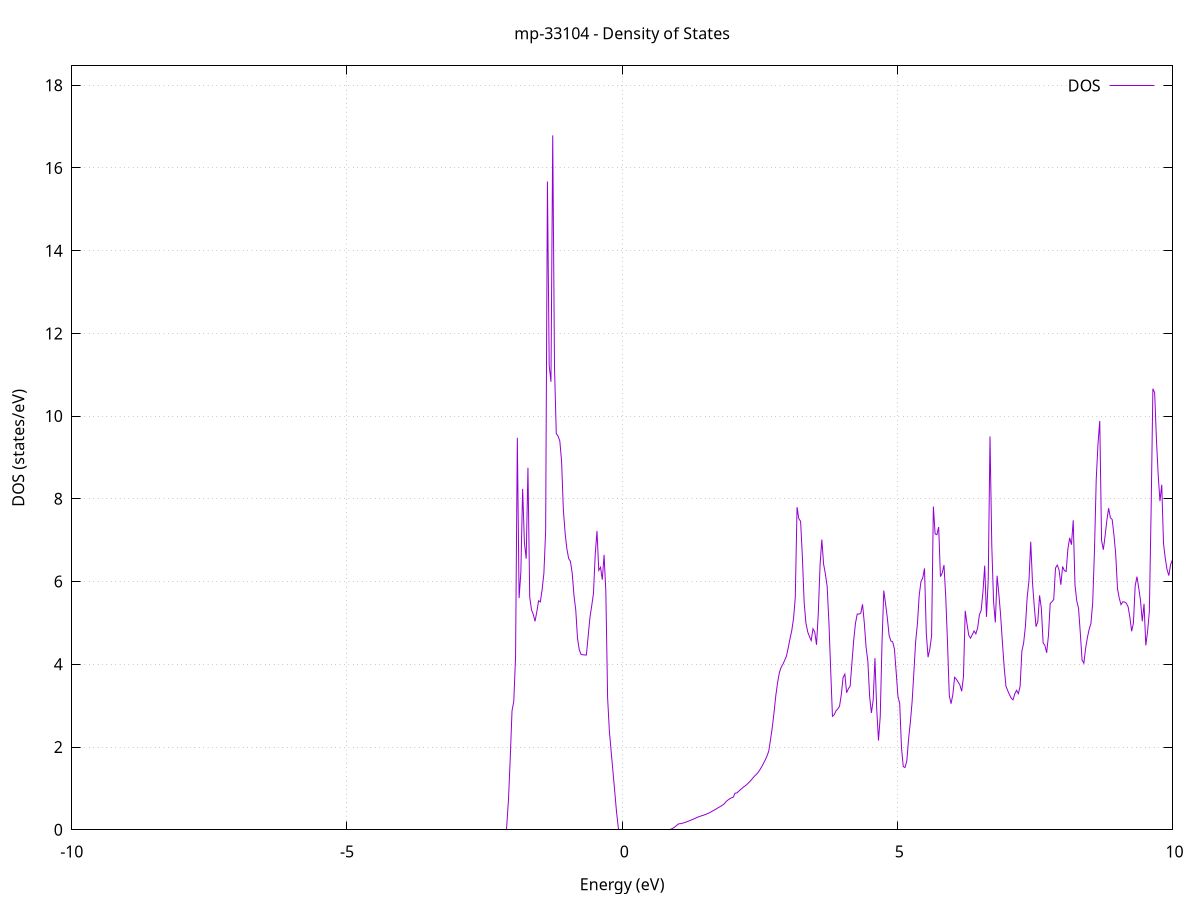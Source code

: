 set title 'mp-33104 - Density of States'
set xlabel 'Energy (eV)'
set ylabel 'DOS (states/eV)'
set grid
set xrange [-10:10]
set yrange [0:18.467]
set xzeroaxis lt -1
set terminal png size 800,600
set output 'mp-33104_dos_gnuplot.png'
plot '-' using 1:2 with lines title 'DOS'
-39.572900 0.000000
-39.540800 0.000000
-39.508600 0.000000
-39.476400 0.000000
-39.444300 0.000000
-39.412100 0.000000
-39.379900 0.000000
-39.347800 0.000000
-39.315600 0.000000
-39.283400 0.000000
-39.251300 0.000000
-39.219100 0.000000
-39.186900 0.000000
-39.154700 0.000000
-39.122600 0.000000
-39.090400 0.000000
-39.058200 0.000000
-39.026100 0.000000
-38.993900 0.000000
-38.961700 0.000000
-38.929600 0.000000
-38.897400 0.000000
-38.865200 0.000000
-38.833100 0.000000
-38.800900 0.000000
-38.768700 0.000000
-38.736600 0.000000
-38.704400 0.000000
-38.672200 0.000000
-38.640100 0.000000
-38.607900 0.000000
-38.575700 0.000000
-38.543600 0.000000
-38.511400 0.000000
-38.479200 0.000000
-38.447100 0.000000
-38.414900 0.000000
-38.382700 0.000000
-38.350600 0.000000
-38.318400 0.000000
-38.286200 0.000000
-38.254100 0.000000
-38.221900 0.000000
-38.189700 0.000000
-38.157500 0.000000
-38.125400 0.000000
-38.093200 0.000000
-38.061000 0.000000
-38.028900 0.000000
-37.996700 0.000000
-37.964500 0.000000
-37.932400 0.000000
-37.900200 0.000000
-37.868000 0.000000
-37.835900 0.000000
-37.803700 0.000000
-37.771500 0.000000
-37.739400 0.000000
-37.707200 0.000000
-37.675000 0.000000
-37.642900 0.000000
-37.610700 0.000000
-37.578500 0.000000
-37.546400 0.000000
-37.514200 0.000000
-37.482000 0.000000
-37.449900 0.000000
-37.417700 0.000000
-37.385500 0.000000
-37.353400 0.000000
-37.321200 0.000000
-37.289000 0.000000
-37.256900 0.000000
-37.224700 0.000000
-37.192500 0.000000
-37.160400 0.000000
-37.128200 0.000000
-37.096000 0.000000
-37.063800 0.000000
-37.031700 0.000000
-36.999500 0.000000
-36.967300 0.000000
-36.935200 0.000000
-36.903000 0.000000
-36.870800 0.000000
-36.838700 0.000000
-36.806500 0.000000
-36.774300 0.000000
-36.742200 0.000000
-36.710000 0.000000
-36.677800 0.000000
-36.645700 0.942800
-36.613500 11.666300
-36.581300 22.595800
-36.549200 31.670600
-36.517000 61.151100
-36.484800 78.602700
-36.452700 0.000000
-36.420500 0.000000
-36.388300 0.000000
-36.356200 0.000000
-36.324000 0.000000
-36.291800 0.000000
-36.259700 0.000000
-36.227500 0.000000
-36.195300 0.000000
-36.163200 0.000000
-36.131000 0.000000
-36.098800 0.000000
-36.066600 0.000000
-36.034500 0.000000
-36.002300 0.000000
-35.970100 0.000000
-35.938000 0.000000
-35.905800 0.000000
-35.873600 0.000000
-35.841500 0.000000
-35.809300 0.000000
-35.777100 0.000000
-35.745000 0.000000
-35.712800 0.000000
-35.680600 0.000000
-35.648500 0.000000
-35.616300 0.000000
-35.584100 0.000000
-35.552000 0.000000
-35.519800 0.000000
-35.487600 0.000000
-35.455500 0.000000
-35.423300 0.000000
-35.391100 0.000000
-35.359000 0.000000
-35.326800 0.000000
-35.294600 0.000000
-35.262500 0.000000
-35.230300 0.000000
-35.198100 0.000000
-35.166000 0.000000
-35.133800 0.000000
-35.101600 0.000000
-35.069400 0.000000
-35.037300 0.000000
-35.005100 0.000000
-34.972900 0.000000
-34.940800 0.000000
-34.908600 0.000000
-34.876400 0.000000
-34.844300 0.000000
-34.812100 0.000000
-34.779900 0.000000
-34.747800 0.000000
-34.715600 0.000000
-34.683400 0.000000
-34.651300 0.000000
-34.619100 0.000000
-34.586900 0.000000
-34.554800 0.000000
-34.522600 0.000000
-34.490400 0.000000
-34.458300 0.000000
-34.426100 0.000000
-34.393900 0.000000
-34.361800 0.000000
-34.329600 0.000000
-34.297400 0.000000
-34.265300 0.000000
-34.233100 0.000000
-34.200900 0.000000
-34.168800 0.000000
-34.136600 0.000000
-34.104400 0.000000
-34.072300 0.000000
-34.040100 0.000000
-34.007900 0.000000
-33.975700 0.000000
-33.943600 0.000000
-33.911400 0.000000
-33.879200 0.000000
-33.847100 0.000000
-33.814900 0.000000
-33.782700 0.000000
-33.750600 0.000000
-33.718400 0.000000
-33.686200 0.000000
-33.654100 0.000000
-33.621900 0.000000
-33.589700 0.000000
-33.557600 0.000000
-33.525400 0.000000
-33.493200 0.000000
-33.461100 0.000000
-33.428900 0.000000
-33.396700 0.000000
-33.364600 0.000000
-33.332400 0.000000
-33.300200 0.000000
-33.268100 0.000000
-33.235900 0.000000
-33.203700 0.000000
-33.171600 0.000000
-33.139400 0.000000
-33.107200 0.000000
-33.075100 0.000000
-33.042900 0.000000
-33.010700 0.000000
-32.978500 0.000000
-32.946400 0.000000
-32.914200 0.000000
-32.882000 0.000000
-32.849900 0.000000
-32.817700 0.000000
-32.785500 0.000000
-32.753400 0.000000
-32.721200 0.000000
-32.689000 0.000000
-32.656900 0.000000
-32.624700 0.000000
-32.592500 0.000000
-32.560400 0.000000
-32.528200 0.000000
-32.496000 0.000000
-32.463900 0.000000
-32.431700 0.000000
-32.399500 0.000000
-32.367400 0.000000
-32.335200 0.000000
-32.303000 0.000000
-32.270900 0.000000
-32.238700 0.000000
-32.206500 0.000000
-32.174400 0.000000
-32.142200 0.000000
-32.110000 0.000000
-32.077900 0.000000
-32.045700 0.000000
-32.013500 0.000000
-31.981300 0.000000
-31.949200 0.000000
-31.917000 0.000000
-31.884800 0.000000
-31.852700 0.000000
-31.820500 0.000000
-31.788300 0.000000
-31.756200 0.000000
-31.724000 0.000000
-31.691800 0.000000
-31.659700 0.000000
-31.627500 0.000000
-31.595300 0.000000
-31.563200 0.000000
-31.531000 0.000000
-31.498800 0.000000
-31.466700 0.000000
-31.434500 0.000000
-31.402300 0.000000
-31.370200 0.000000
-31.338000 0.000000
-31.305800 0.000000
-31.273700 0.000000
-31.241500 0.000000
-31.209300 0.000000
-31.177200 0.000000
-31.145000 0.000000
-31.112800 0.000000
-31.080700 0.000000
-31.048500 0.000000
-31.016300 0.000000
-30.984100 0.000000
-30.952000 0.000000
-30.919800 0.000000
-30.887600 0.000000
-30.855500 0.000000
-30.823300 0.000000
-30.791100 0.000000
-30.759000 0.000000
-30.726800 0.000000
-30.694600 0.000000
-30.662500 0.000000
-30.630300 0.000000
-30.598100 0.000000
-30.566000 0.000000
-30.533800 0.000000
-30.501600 0.000000
-30.469500 0.000000
-30.437300 0.000000
-30.405100 0.000000
-30.373000 0.000000
-30.340800 0.000000
-30.308600 0.000000
-30.276500 0.000000
-30.244300 0.000000
-30.212100 0.000000
-30.180000 0.000000
-30.147800 0.000000
-30.115600 0.000000
-30.083500 0.000000
-30.051300 0.000000
-30.019100 0.000000
-29.987000 0.000000
-29.954800 0.000000
-29.922600 0.000000
-29.890400 0.000000
-29.858300 0.000000
-29.826100 0.000000
-29.793900 0.000000
-29.761800 0.000000
-29.729600 0.000000
-29.697400 0.000000
-29.665300 0.000000
-29.633100 0.000000
-29.600900 0.000000
-29.568800 0.000000
-29.536600 0.000000
-29.504400 0.000000
-29.472300 0.000000
-29.440100 0.000000
-29.407900 0.000000
-29.375800 0.000000
-29.343600 0.000000
-29.311400 0.000000
-29.279300 0.000000
-29.247100 0.000000
-29.214900 0.000000
-29.182800 0.000000
-29.150600 0.000000
-29.118400 0.000000
-29.086300 0.000000
-29.054100 0.000000
-29.021900 0.000000
-28.989800 0.000000
-28.957600 0.000000
-28.925400 0.000000
-28.893200 0.000000
-28.861100 0.000000
-28.828900 0.000000
-28.796700 0.000000
-28.764600 0.000000
-28.732400 0.000000
-28.700200 0.000000
-28.668100 0.000000
-28.635900 0.000000
-28.603700 0.000000
-28.571600 0.000000
-28.539400 0.000000
-28.507200 0.000000
-28.475100 0.000000
-28.442900 0.000000
-28.410700 0.000000
-28.378600 0.000000
-28.346400 0.000000
-28.314200 0.000000
-28.282100 0.000000
-28.249900 0.000000
-28.217700 0.000000
-28.185600 0.000000
-28.153400 0.000000
-28.121200 0.000000
-28.089100 0.000000
-28.056900 0.000000
-28.024700 0.000000
-27.992600 0.000000
-27.960400 0.000000
-27.928200 0.000000
-27.896000 0.000000
-27.863900 0.000000
-27.831700 0.000000
-27.799500 0.000000
-27.767400 0.000000
-27.735200 0.000000
-27.703000 0.000000
-27.670900 0.000000
-27.638700 0.000000
-27.606500 0.000000
-27.574400 0.000000
-27.542200 0.000000
-27.510000 0.000000
-27.477900 0.000000
-27.445700 0.000000
-27.413500 0.000000
-27.381400 0.000000
-27.349200 0.000000
-27.317000 0.000000
-27.284900 0.000000
-27.252700 0.000000
-27.220500 0.000000
-27.188400 0.000000
-27.156200 0.000000
-27.124000 0.000000
-27.091900 0.000000
-27.059700 0.000000
-27.027500 0.000000
-26.995400 0.000000
-26.963200 0.000000
-26.931000 0.000000
-26.898900 0.000000
-26.866700 0.000000
-26.834500 0.000000
-26.802300 0.000000
-26.770200 0.000000
-26.738000 0.000000
-26.705800 0.000000
-26.673700 0.000000
-26.641500 0.000000
-26.609300 0.000000
-26.577200 0.000000
-26.545000 0.000000
-26.512800 0.000000
-26.480700 0.000000
-26.448500 0.000000
-26.416300 0.000000
-26.384200 0.000000
-26.352000 0.000000
-26.319800 0.000000
-26.287700 0.000000
-26.255500 0.000000
-26.223300 0.000000
-26.191200 0.000000
-26.159000 0.000000
-26.126800 0.000000
-26.094700 0.000000
-26.062500 0.000000
-26.030300 0.000000
-25.998200 0.000000
-25.966000 0.000000
-25.933800 0.000000
-25.901700 0.000000
-25.869500 0.000000
-25.837300 0.000000
-25.805100 0.000000
-25.773000 0.000000
-25.740800 0.000000
-25.708600 0.000000
-25.676500 0.000000
-25.644300 0.000000
-25.612100 0.000000
-25.580000 0.000000
-25.547800 0.000000
-25.515600 0.000000
-25.483500 0.000000
-25.451300 0.000000
-25.419100 0.000000
-25.387000 0.000000
-25.354800 0.000000
-25.322600 0.000000
-25.290500 0.000000
-25.258300 0.000000
-25.226100 0.000000
-25.194000 0.000000
-25.161800 0.000000
-25.129600 0.000000
-25.097500 0.000000
-25.065300 0.000000
-25.033100 0.000000
-25.001000 0.000000
-24.968800 0.000000
-24.936600 0.000000
-24.904500 0.000000
-24.872300 0.000000
-24.840100 0.000000
-24.807900 0.000000
-24.775800 0.000000
-24.743600 0.000000
-24.711400 0.000000
-24.679300 0.000000
-24.647100 0.000000
-24.614900 0.000000
-24.582800 0.000000
-24.550600 0.000000
-24.518400 0.000000
-24.486300 0.000000
-24.454100 0.000000
-24.421900 0.000000
-24.389800 0.000000
-24.357600 0.000000
-24.325400 0.000000
-24.293300 0.000000
-24.261100 0.000000
-24.228900 0.000000
-24.196800 0.000000
-24.164600 0.000000
-24.132400 0.000000
-24.100300 0.000000
-24.068100 0.000000
-24.035900 0.000000
-24.003800 0.000000
-23.971600 0.000000
-23.939400 0.000000
-23.907300 0.000000
-23.875100 0.000000
-23.842900 0.000000
-23.810800 0.000000
-23.778600 0.000000
-23.746400 0.000000
-23.714200 0.000000
-23.682100 0.000000
-23.649900 0.000000
-23.617700 0.000000
-23.585600 0.000000
-23.553400 0.000000
-23.521200 0.000000
-23.489100 0.000000
-23.456900 0.000000
-23.424700 0.000000
-23.392600 0.000000
-23.360400 0.000000
-23.328200 0.000000
-23.296100 0.000000
-23.263900 0.000000
-23.231700 0.000000
-23.199600 0.000000
-23.167400 0.000000
-23.135200 0.000000
-23.103100 0.000000
-23.070900 0.000000
-23.038700 0.000000
-23.006600 0.000000
-22.974400 0.000000
-22.942200 0.000000
-22.910100 0.000000
-22.877900 0.000000
-22.845700 0.000000
-22.813600 0.000000
-22.781400 0.000000
-22.749200 0.000000
-22.717000 0.000000
-22.684900 0.000000
-22.652700 0.000000
-22.620500 0.000000
-22.588400 0.000000
-22.556200 0.000000
-22.524000 0.000000
-22.491900 0.000000
-22.459700 0.000000
-22.427500 0.000000
-22.395400 0.000000
-22.363200 0.000000
-22.331000 0.000000
-22.298900 0.000000
-22.266700 0.000000
-22.234500 0.000000
-22.202400 0.000000
-22.170200 0.000000
-22.138000 0.000000
-22.105900 0.000000
-22.073700 0.000000
-22.041500 0.000000
-22.009400 0.000000
-21.977200 0.000000
-21.945000 0.000000
-21.912900 0.000000
-21.880700 0.000000
-21.848500 0.000000
-21.816400 0.000000
-21.784200 0.000000
-21.752000 0.000000
-21.719800 0.000000
-21.687700 0.000000
-21.655500 0.000000
-21.623300 0.000000
-21.591200 0.000000
-21.559000 0.000000
-21.526800 0.000000
-21.494700 0.000000
-21.462500 0.000000
-21.430300 0.000000
-21.398200 0.000000
-21.366000 0.000000
-21.333800 0.000000
-21.301700 0.000000
-21.269500 0.000000
-21.237300 0.000000
-21.205200 0.000000
-21.173000 0.000000
-21.140800 0.000000
-21.108700 0.000000
-21.076500 0.000000
-21.044300 0.000000
-21.012200 0.000000
-20.980000 0.000000
-20.947800 0.000000
-20.915700 0.000000
-20.883500 0.000000
-20.851300 0.000000
-20.819200 0.000000
-20.787000 0.000000
-20.754800 0.000000
-20.722600 0.000000
-20.690500 0.000000
-20.658300 0.000000
-20.626100 0.000000
-20.594000 0.000000
-20.561800 0.000000
-20.529600 0.000000
-20.497500 0.000000
-20.465300 0.000000
-20.433100 0.000000
-20.401000 0.000000
-20.368800 0.000000
-20.336600 0.000000
-20.304500 0.000000
-20.272300 0.000000
-20.240100 0.000000
-20.208000 0.000000
-20.175800 0.000000
-20.143600 0.000000
-20.111500 0.000000
-20.079300 0.000000
-20.047100 0.000000
-20.015000 0.000000
-19.982800 0.000000
-19.950600 0.000000
-19.918500 0.000000
-19.886300 0.000000
-19.854100 0.000000
-19.822000 0.000000
-19.789800 0.000000
-19.757600 0.000000
-19.725500 0.000000
-19.693300 0.000000
-19.661100 0.000000
-19.628900 0.000000
-19.596800 0.000000
-19.564600 0.000000
-19.532400 0.000000
-19.500300 0.000000
-19.468100 0.000000
-19.435900 0.000000
-19.403800 0.000000
-19.371600 0.000000
-19.339400 0.000000
-19.307300 0.000000
-19.275100 0.000000
-19.242900 0.000000
-19.210800 0.000000
-19.178600 0.000000
-19.146400 0.000000
-19.114300 0.000000
-19.082100 0.000000
-19.049900 0.000000
-19.017800 0.000000
-18.985600 0.000000
-18.953400 0.000000
-18.921300 0.000000
-18.889100 0.000000
-18.856900 0.000000
-18.824800 0.000000
-18.792600 0.000000
-18.760400 0.000000
-18.728300 0.000000
-18.696100 0.000000
-18.663900 0.000000
-18.631700 0.000000
-18.599600 0.000000
-18.567400 0.000000
-18.535200 0.000000
-18.503100 0.000000
-18.470900 0.000000
-18.438700 0.000000
-18.406600 0.000000
-18.374400 0.000000
-18.342200 0.000000
-18.310100 0.000000
-18.277900 0.000000
-18.245700 0.000000
-18.213600 0.000000
-18.181400 0.000000
-18.149200 0.000000
-18.117100 0.000000
-18.084900 0.000000
-18.052700 0.000000
-18.020600 0.000000
-17.988400 1.846900
-17.956200 2.765300
-17.924100 3.380800
-17.891900 3.057400
-17.859700 3.293500
-17.827600 3.214600
-17.795400 3.352600
-17.763200 3.500800
-17.731100 3.515700
-17.698900 3.638200
-17.666700 3.774400
-17.634500 3.896400
-17.602400 4.033200
-17.570200 4.178200
-17.538000 4.964500
-17.505900 5.407500
-17.473700 5.821900
-17.441500 5.465500
-17.409400 5.543400
-17.377200 5.516800
-17.345000 4.718600
-17.312900 4.015800
-17.280700 3.596000
-17.248500 3.212200
-17.216400 2.873600
-17.184200 2.625300
-17.152000 2.449700
-17.119900 2.295000
-17.087700 2.140200
-17.055500 1.995200
-17.023400 1.870600
-16.991200 1.752400
-16.959000 1.643100
-16.926900 1.490800
-16.894700 1.271300
-16.862500 1.145000
-16.830400 1.036600
-16.798200 0.943800
-16.766000 0.914300
-16.733900 0.802900
-16.701700 0.681500
-16.669500 1.065600
-16.637400 1.441400
-16.605200 2.794300
-16.573000 4.665900
-16.540800 5.736100
-16.508700 7.456800
-16.476500 13.975300
-16.444300 24.150500
-16.412200 21.920100
-16.380000 14.962400
-16.347800 21.895600
-16.315700 9.202700
-16.283500 5.964400
-16.251300 13.518900
-16.219200 18.794600
-16.187000 15.799900
-16.154800 22.562000
-16.122700 23.115000
-16.090500 19.859500
-16.058300 17.541600
-16.026200 18.252800
-15.994000 14.579500
-15.961800 16.464700
-15.929700 21.709000
-15.897500 35.852200
-15.865300 35.786900
-15.833200 41.919100
-15.801000 38.308300
-15.768800 44.963400
-15.736700 31.532900
-15.704500 31.530600
-15.672300 26.681700
-15.640200 0.211400
-15.608000 0.000000
-15.575800 0.000000
-15.543600 0.000000
-15.511500 0.000000
-15.479300 0.000000
-15.447100 0.000000
-15.415000 0.000000
-15.382800 0.000000
-15.350600 0.000000
-15.318500 0.000000
-15.286300 0.000000
-15.254100 0.000000
-15.222000 0.000000
-15.189800 0.000000
-15.157600 0.000000
-15.125500 0.000000
-15.093300 0.000000
-15.061100 0.000000
-15.029000 0.000000
-14.996800 0.000000
-14.964600 0.000000
-14.932500 0.000000
-14.900300 0.004800
-14.868100 0.039500
-14.836000 0.100300
-14.803800 0.210300
-14.771600 0.420800
-14.739500 0.707000
-14.707300 0.998900
-14.675100 1.191200
-14.643000 1.425500
-14.610800 1.620700
-14.578600 1.743800
-14.546400 1.758900
-14.514300 1.779100
-14.482100 1.866800
-14.449900 1.988600
-14.417800 2.094200
-14.385600 2.196900
-14.353400 2.273200
-14.321300 2.363400
-14.289100 2.478900
-14.256900 2.576000
-14.224800 2.673100
-14.192600 2.770300
-14.160400 2.874600
-14.128300 3.053700
-14.096100 3.383500
-14.063900 3.871400
-14.031800 4.306100
-13.999600 4.581900
-13.967400 4.955400
-13.935300 6.302100
-13.903100 7.514700
-13.870900 5.104000
-13.838800 4.426300
-13.806600 4.158300
-13.774400 3.890400
-13.742300 3.533200
-13.710100 3.254700
-13.677900 3.121100
-13.645800 2.975100
-13.613600 2.827800
-13.581400 2.680700
-13.549300 2.710300
-13.517100 2.690800
-13.484900 2.297900
-13.452700 1.905000
-13.420600 2.206700
-13.388400 0.000000
-13.356200 0.000000
-13.324100 0.000000
-13.291900 0.000000
-13.259700 0.000000
-13.227600 0.000000
-13.195400 0.000000
-13.163200 0.000000
-13.131100 0.000000
-13.098900 0.000000
-13.066700 0.000000
-13.034600 0.000000
-13.002400 0.000000
-12.970200 0.000000
-12.938100 0.000000
-12.905900 0.000000
-12.873700 0.000000
-12.841600 0.000000
-12.809400 0.000000
-12.777200 0.000000
-12.745100 0.000000
-12.712900 0.000000
-12.680700 0.000000
-12.648600 0.000000
-12.616400 0.000000
-12.584200 0.000000
-12.552100 0.000000
-12.519900 0.000000
-12.487700 0.000000
-12.455500 0.000000
-12.423400 0.000000
-12.391200 0.000000
-12.359000 0.000000
-12.326900 0.000000
-12.294700 0.000000
-12.262500 0.000000
-12.230400 0.000000
-12.198200 0.000000
-12.166000 0.000000
-12.133900 0.000000
-12.101700 0.000000
-12.069500 0.000000
-12.037400 0.000000
-12.005200 0.000000
-11.973000 0.000000
-11.940900 0.000000
-11.908700 0.000000
-11.876500 0.000000
-11.844400 0.000000
-11.812200 0.000000
-11.780000 0.000000
-11.747900 0.000000
-11.715700 0.000000
-11.683500 0.000000
-11.651400 0.000000
-11.619200 0.000000
-11.587000 0.000000
-11.554900 0.000000
-11.522700 0.000000
-11.490500 0.000000
-11.458300 0.000000
-11.426200 0.000000
-11.394000 0.000000
-11.361800 0.000000
-11.329700 0.000000
-11.297500 0.000000
-11.265300 0.000000
-11.233200 0.000000
-11.201000 0.000000
-11.168800 0.000000
-11.136700 0.000000
-11.104500 0.000000
-11.072300 0.000000
-11.040200 0.000000
-11.008000 0.000000
-10.975800 0.000000
-10.943700 0.000000
-10.911500 0.000000
-10.879300 0.000000
-10.847200 0.000000
-10.815000 0.000000
-10.782800 0.000000
-10.750700 0.000000
-10.718500 0.000000
-10.686300 0.000000
-10.654200 0.000000
-10.622000 0.000000
-10.589800 0.000000
-10.557700 0.000000
-10.525500 0.000000
-10.493300 0.000000
-10.461100 0.000000
-10.429000 0.000000
-10.396800 0.000000
-10.364600 0.000000
-10.332500 0.000000
-10.300300 0.000000
-10.268100 0.000000
-10.236000 0.000000
-10.203800 0.000000
-10.171600 0.000000
-10.139500 0.000000
-10.107300 0.000000
-10.075100 0.000000
-10.043000 0.000000
-10.010800 0.000000
-9.978600 0.000000
-9.946500 0.000000
-9.914300 0.000000
-9.882100 0.000000
-9.850000 0.000000
-9.817800 0.000000
-9.785600 0.000000
-9.753500 0.000000
-9.721300 0.000000
-9.689100 0.000000
-9.657000 0.000000
-9.624800 0.000000
-9.592600 0.000000
-9.560500 0.000000
-9.528300 0.000000
-9.496100 0.000000
-9.464000 0.000000
-9.431800 0.000000
-9.399600 0.000000
-9.367400 0.000000
-9.335300 0.000000
-9.303100 0.000000
-9.270900 0.000000
-9.238800 0.000000
-9.206600 0.000000
-9.174400 0.000000
-9.142300 0.000000
-9.110100 0.000000
-9.077900 0.000000
-9.045800 0.000000
-9.013600 0.000000
-8.981400 0.000000
-8.949300 0.000000
-8.917100 0.000000
-8.884900 0.000000
-8.852800 0.000000
-8.820600 0.000000
-8.788400 0.000000
-8.756300 0.000000
-8.724100 0.000000
-8.691900 0.000000
-8.659800 0.000000
-8.627600 0.000000
-8.595400 0.000000
-8.563300 0.000000
-8.531100 0.000000
-8.498900 0.000000
-8.466800 0.000000
-8.434600 0.000000
-8.402400 0.000000
-8.370200 0.000000
-8.338100 0.000000
-8.305900 0.000000
-8.273700 0.000000
-8.241600 0.000000
-8.209400 0.000000
-8.177200 0.000000
-8.145100 0.000000
-8.112900 0.000000
-8.080700 0.000000
-8.048600 0.000000
-8.016400 0.000000
-7.984200 0.000000
-7.952100 0.000000
-7.919900 0.000000
-7.887700 0.000000
-7.855600 0.000000
-7.823400 0.000000
-7.791200 0.000000
-7.759100 0.000000
-7.726900 0.000000
-7.694700 0.000000
-7.662600 0.000000
-7.630400 0.000000
-7.598200 0.000000
-7.566100 0.000000
-7.533900 0.000000
-7.501700 0.000000
-7.469600 0.000000
-7.437400 0.000000
-7.405200 0.000000
-7.373000 0.000000
-7.340900 0.000000
-7.308700 0.000000
-7.276500 0.000000
-7.244400 0.000000
-7.212200 0.000000
-7.180000 0.000000
-7.147900 0.000000
-7.115700 0.000000
-7.083500 0.000000
-7.051400 0.000000
-7.019200 0.000000
-6.987000 0.000000
-6.954900 0.000000
-6.922700 0.000000
-6.890500 0.000000
-6.858400 0.000000
-6.826200 0.000000
-6.794000 0.000000
-6.761900 0.000000
-6.729700 0.000000
-6.697500 0.000000
-6.665400 0.000000
-6.633200 0.000000
-6.601000 0.000000
-6.568900 0.000000
-6.536700 0.000000
-6.504500 0.000000
-6.472400 0.000000
-6.440200 0.000000
-6.408000 0.000000
-6.375900 0.000000
-6.343700 0.000000
-6.311500 0.000000
-6.279300 0.000000
-6.247200 0.000000
-6.215000 0.000000
-6.182800 0.000000
-6.150700 0.000000
-6.118500 0.000000
-6.086300 0.000000
-6.054200 0.000000
-6.022000 0.000000
-5.989800 0.000000
-5.957700 0.000000
-5.925500 0.000000
-5.893300 0.000000
-5.861200 0.000000
-5.829000 0.000000
-5.796800 0.000000
-5.764700 0.000000
-5.732500 0.000000
-5.700300 0.000000
-5.668200 0.000000
-5.636000 0.000000
-5.603800 0.000000
-5.571700 0.000000
-5.539500 0.000000
-5.507300 0.000000
-5.475200 0.000000
-5.443000 0.000000
-5.410800 0.000000
-5.378700 0.000000
-5.346500 0.000000
-5.314300 0.000000
-5.282100 0.000000
-5.250000 0.000000
-5.217800 0.000000
-5.185600 0.000000
-5.153500 0.000000
-5.121300 0.000000
-5.089100 0.000000
-5.057000 0.000000
-5.024800 0.000000
-4.992600 0.000000
-4.960500 0.000000
-4.928300 0.000000
-4.896100 0.000000
-4.864000 0.000000
-4.831800 0.000000
-4.799600 0.000000
-4.767500 0.000000
-4.735300 0.000000
-4.703100 0.000000
-4.671000 0.000000
-4.638800 0.000000
-4.606600 0.000000
-4.574500 0.000000
-4.542300 0.000000
-4.510100 0.000000
-4.478000 0.000000
-4.445800 0.000000
-4.413600 0.000000
-4.381500 0.000000
-4.349300 0.000000
-4.317100 0.000000
-4.284900 0.000000
-4.252800 0.000000
-4.220600 0.000000
-4.188400 0.000000
-4.156300 0.000000
-4.124100 0.000000
-4.091900 0.000000
-4.059800 0.000000
-4.027600 0.000000
-3.995400 0.000000
-3.963300 0.000000
-3.931100 0.000000
-3.898900 0.000000
-3.866800 0.000000
-3.834600 0.000000
-3.802400 0.000000
-3.770300 0.000000
-3.738100 0.000000
-3.705900 0.000000
-3.673800 0.000000
-3.641600 0.000000
-3.609400 0.000000
-3.577300 0.000000
-3.545100 0.000000
-3.512900 0.000000
-3.480800 0.000000
-3.448600 0.000000
-3.416400 0.000000
-3.384300 0.000000
-3.352100 0.000000
-3.319900 0.000000
-3.287800 0.000000
-3.255600 0.000000
-3.223400 0.000000
-3.191200 0.000000
-3.159100 0.000000
-3.126900 0.000000
-3.094700 0.000000
-3.062600 0.000000
-3.030400 0.000000
-2.998200 0.000000
-2.966100 0.000000
-2.933900 0.000000
-2.901700 0.000000
-2.869600 0.000000
-2.837400 0.000000
-2.805200 0.000000
-2.773100 0.000000
-2.740900 0.000000
-2.708700 0.000000
-2.676600 0.000000
-2.644400 0.000000
-2.612200 0.000000
-2.580100 0.000000
-2.547900 0.000000
-2.515700 0.000000
-2.483600 0.000000
-2.451400 0.000000
-2.419200 0.000000
-2.387100 0.000000
-2.354900 0.000000
-2.322700 0.000000
-2.290600 0.000000
-2.258400 0.000000
-2.226200 0.000000
-2.194000 0.000000
-2.161900 0.000000
-2.129700 0.000000
-2.097500 0.000000
-2.065400 0.730200
-2.033200 1.731100
-2.001000 2.876600
-1.968900 3.106100
-1.936700 4.180400
-1.904500 9.475300
-1.872400 5.600400
-1.840200 6.232200
-1.808000 8.243000
-1.775900 6.938900
-1.743700 6.553500
-1.711500 8.752200
-1.679400 5.626100
-1.647200 5.318300
-1.615000 5.207100
-1.582900 5.038300
-1.550700 5.269500
-1.518500 5.536500
-1.486400 5.509100
-1.454200 5.804700
-1.422000 6.194300
-1.389900 7.223500
-1.357700 15.672700
-1.325500 11.222800
-1.293400 10.829500
-1.261200 16.788200
-1.229000 11.185700
-1.196800 9.575000
-1.164700 9.518100
-1.132500 9.398700
-1.100300 8.902000
-1.068200 7.739000
-1.036000 7.170600
-1.003800 6.785900
-0.971700 6.558300
-0.939500 6.488000
-0.907300 6.199600
-0.875200 5.661100
-0.843000 5.313900
-0.810800 4.628400
-0.778700 4.351200
-0.746500 4.238900
-0.714300 4.230300
-0.682200 4.227100
-0.650000 4.224000
-0.617800 4.676400
-0.585700 5.128500
-0.553500 5.409100
-0.521300 5.712700
-0.489200 6.659200
-0.457000 7.224700
-0.424800 6.272400
-0.392700 6.346200
-0.360500 6.046800
-0.328300 6.646000
-0.296200 5.762200
-0.264000 3.190400
-0.231800 2.378900
-0.199600 1.892000
-0.167500 1.416500
-0.135300 0.939200
-0.103100 0.445300
-0.071000 0.000000
-0.038800 0.000000
-0.006600 0.000000
0.025500 0.000000
0.057700 0.000000
0.089900 0.000000
0.122000 0.000000
0.154200 0.000000
0.186400 0.000000
0.218500 0.000000
0.250700 0.000000
0.282900 0.000000
0.315000 0.000000
0.347200 0.000000
0.379400 0.000000
0.411500 0.000000
0.443700 0.000000
0.475900 0.000000
0.508000 0.000000
0.540200 0.000000
0.572400 0.000000
0.604500 0.000000
0.636700 0.000000
0.668900 0.000000
0.701000 0.000000
0.733200 0.000000
0.765400 0.000000
0.797500 0.000000
0.829700 0.000000
0.861900 0.005000
0.894100 0.018300
0.926200 0.039900
0.958400 0.069800
0.990600 0.106000
1.022700 0.141800
1.054900 0.146800
1.087100 0.155500
1.119200 0.167700
1.151400 0.181700
1.183600 0.197200
1.215700 0.214200
1.247900 0.232700
1.280100 0.248400
1.312200 0.268300
1.344400 0.288200
1.376600 0.306700
1.408700 0.323000
1.440900 0.337100
1.473100 0.348900
1.505200 0.366100
1.537400 0.383300
1.569600 0.401100
1.601700 0.421300
1.633900 0.447600
1.666100 0.471200
1.698200 0.495500
1.730400 0.520800
1.762600 0.546100
1.794700 0.572200
1.826900 0.599200
1.859100 0.631800
1.891300 0.684900
1.923400 0.720700
1.955600 0.749800
1.987800 0.772700
2.019900 0.789000
2.052100 0.885700
2.084300 0.889400
2.116400 0.930300
2.148600 0.969100
2.180800 1.005400
2.212900 1.039500
2.245100 1.071600
2.277300 1.109800
2.309400 1.151600
2.341600 1.199200
2.373800 1.247400
2.405900 1.298500
2.438100 1.337800
2.470300 1.388600
2.502400 1.448500
2.534600 1.521900
2.566800 1.601800
2.598900 1.685200
2.631100 1.779900
2.663300 1.898100
2.695400 2.171000
2.727600 2.467700
2.759800 2.835800
2.791900 3.241200
2.824100 3.553400
2.856300 3.794900
2.888500 3.928000
2.920600 4.001200
2.952800 4.095800
2.985000 4.197800
3.017100 4.395700
3.049300 4.613100
3.081500 4.811800
3.113600 5.101200
3.145800 5.608700
3.178000 7.800500
3.210100 7.520600
3.242300 7.457000
3.274500 6.611100
3.306600 5.508900
3.338800 5.002200
3.371000 4.787700
3.403100 4.670000
3.435300 4.575000
3.467500 4.857600
3.499600 4.782500
3.531800 4.472400
3.564000 5.228900
3.596100 6.401800
3.628300 7.015100
3.660500 6.421300
3.692600 6.188400
3.724800 5.885000
3.757000 5.020800
3.789100 3.867300
3.821300 2.742300
3.853500 2.781100
3.885600 2.875700
3.917800 2.919100
3.950000 2.986600
3.982200 3.267500
4.014300 3.679300
4.046500 3.762300
4.078700 3.313000
4.110800 3.408600
4.143000 3.476500
4.175200 4.031300
4.207300 4.579200
4.239500 4.990500
4.271700 5.216000
4.303800 5.214300
4.336000 5.233100
4.368200 5.450000
4.400300 4.995500
4.432500 4.413400
4.464700 4.071300
4.496800 3.223500
4.529000 2.825300
4.561200 3.134400
4.593300 4.148700
4.625500 2.922700
4.657700 2.156300
4.689800 2.741100
4.722000 4.530500
4.754200 5.782200
4.786300 5.466000
4.818500 5.121800
4.850700 4.698800
4.882800 4.563800
4.915000 4.542600
4.947200 4.373900
4.979400 3.808100
5.011500 3.224800
5.043700 3.050000
5.075900 1.976500
5.108000 1.528000
5.140200 1.505400
5.172400 1.662100
5.204500 2.193000
5.236700 2.596700
5.268900 3.098700
5.301000 3.811600
5.333200 4.553900
5.365400 4.983200
5.397500 5.667900
5.429700 5.998600
5.461900 6.088800
5.494000 6.317800
5.526200 4.758000
5.558400 4.172200
5.590500 4.368700
5.622700 4.690500
5.654900 7.814100
5.687000 7.150500
5.719200 7.133500
5.751400 7.318600
5.783500 6.119400
5.815700 6.204400
5.847900 6.399800
5.880000 5.626400
5.912200 4.510700
5.944400 3.243600
5.976600 3.047900
6.008700 3.268700
6.040900 3.685900
6.073100 3.640200
6.105200 3.571300
6.137400 3.497800
6.169600 3.347700
6.201700 3.699600
6.233900 5.293500
6.266100 4.977700
6.298200 4.700700
6.330400 4.632500
6.362600 4.717700
6.394700 4.806800
6.426900 4.736900
6.459100 4.880300
6.491200 5.194400
6.523400 5.303600
6.555600 5.741300
6.587700 6.385400
6.619900 5.147700
6.652100 6.053500
6.684200 9.507500
6.716400 6.869200
6.748600 5.522000
6.780700 5.011900
6.812900 6.142100
6.845100 5.693800
6.877200 5.181100
6.909400 4.531900
6.941600 3.928000
6.973700 3.473600
7.005900 3.363900
7.038100 3.264400
7.070300 3.180300
7.102400 3.141100
7.134600 3.287400
7.166800 3.370800
7.198900 3.290900
7.231100 3.466400
7.263300 4.317900
7.295400 4.519500
7.327600 4.920600
7.359800 5.626700
7.391900 6.019200
7.424100 6.963200
7.456300 5.973900
7.488400 5.397100
7.520600 4.909800
7.552800 5.034700
7.584900 5.667000
7.617100 5.351800
7.649300 4.515700
7.681400 4.457300
7.713600 4.278200
7.745800 4.692300
7.777900 5.469500
7.810100 5.513400
7.842300 5.567200
7.874400 6.328800
7.906600 6.398400
7.938800 6.284400
7.970900 5.923100
8.003100 6.364500
8.035300 6.263800
8.067500 6.243500
8.099600 6.791900
8.131800 7.056800
8.164000 6.891500
8.196100 7.482200
8.228300 5.915500
8.260500 5.530900
8.292600 5.356100
8.324800 4.757100
8.357000 4.104900
8.389100 4.027100
8.421300 4.384200
8.453500 4.646500
8.485600 4.846300
8.517800 4.984700
8.550000 5.490200
8.582100 6.746400
8.614300 8.474400
8.646500 9.334100
8.678600 9.883400
8.710800 6.995900
8.743000 6.770500
8.775100 7.097800
8.807300 7.483500
8.839500 7.774200
8.871600 7.542300
8.903800 7.501200
8.936000 7.132500
8.968100 6.662100
9.000300 5.834800
9.032500 5.597200
9.064700 5.442000
9.096800 5.511300
9.129000 5.506400
9.161200 5.475600
9.193300 5.391100
9.225500 5.136100
9.257700 4.798700
9.289800 4.995900
9.322000 5.898500
9.354200 6.119700
9.386300 5.847400
9.418500 5.547600
9.450700 5.040800
9.482800 5.461400
9.515000 4.456900
9.547200 4.794200
9.579300 5.273100
9.611500 7.719700
9.643700 10.662100
9.675800 10.565800
9.708000 9.438700
9.740200 8.571700
9.772300 7.942700
9.804500 8.340300
9.836700 6.915800
9.868800 6.562000
9.901000 6.289800
9.933200 6.145200
9.965300 6.413600
9.997500 6.519900
10.029700 6.499600
10.061800 6.756800
10.094000 7.369200
10.126200 7.204400
10.158400 7.761500
10.190500 7.695700
10.222700 7.490100
10.254900 7.589000
10.287000 7.233800
10.319200 5.925400
10.351400 5.187300
10.383500 4.708000
10.415700 4.190600
10.447900 3.197700
10.480000 3.122500
10.512200 3.075300
10.544400 3.001600
10.576500 3.016300
10.608700 3.038700
10.640900 3.152400
10.673000 3.386400
10.705200 3.372900
10.737400 3.094300
10.769500 2.748300
10.801700 3.117100
10.833900 3.075500
10.866000 3.352300
10.898200 3.472500
10.930400 3.599900
10.962500 3.697500
10.994700 4.007200
11.026900 3.554600
11.059000 3.218000
11.091200 3.137200
11.123400 3.073300
11.155600 4.051000
11.187700 4.277200
11.219900 4.601400
11.252100 4.440500
11.284200 4.083100
11.316400 3.934900
11.348600 3.985100
11.380700 3.565800
11.412900 3.291100
11.445100 3.174000
11.477200 3.195000
11.509400 3.468300
11.541600 3.943300
11.573700 3.457000
11.605900 3.299400
11.638100 3.070600
11.670200 2.670600
11.702400 1.736200
11.734600 1.617100
11.766700 1.576800
11.798900 1.548800
11.831100 1.469900
11.863200 1.420300
11.895400 1.382200
11.927600 1.346200
11.959700 1.321200
11.991900 1.301000
12.024100 1.283700
12.056200 1.269600
12.088400 1.262100
12.120600 1.256100
12.152800 1.281200
12.184900 1.309400
12.217100 1.344600
12.249300 1.271500
12.281400 1.321000
12.313600 1.367900
12.345800 1.395900
12.377900 1.418300
12.410100 1.455200
12.442300 1.533100
12.474400 1.623300
12.506600 1.711600
12.538800 1.669400
12.570900 1.638100
12.603100 1.602900
12.635300 1.569600
12.667400 1.639000
12.699600 1.648100
12.731800 1.694600
12.763900 1.721200
12.796100 1.951700
12.828300 2.415400
12.860400 3.216200
12.892600 3.188700
12.924800 2.995800
12.956900 2.880300
12.989100 2.755800
13.021300 2.838100
13.053400 3.356300
13.085600 3.632400
13.117800 3.703900
13.150000 3.914700
13.182100 4.239000
13.214300 4.729100
13.246500 5.364800
13.278600 4.834100
13.310800 3.825100
13.343000 3.268600
13.375100 3.416200
13.407300 3.649900
13.439500 3.653500
13.471600 3.667600
13.503800 3.715600
13.536000 3.682700
13.568100 3.457200
13.600300 3.520000
13.632500 3.552300
13.664600 3.736700
13.696800 3.808000
13.729000 3.862200
13.761100 3.904600
13.793300 3.962600
13.825500 4.013200
13.857600 4.253300
13.889800 4.058800
13.922000 3.890400
13.954100 4.137700
13.986300 5.149700
14.018500 4.877800
14.050600 4.204000
14.082800 3.500700
14.115000 3.165300
14.147100 2.872500
14.179300 2.827000
14.211500 2.962000
14.243700 3.074600
14.275800 3.164900
14.308000 3.582200
14.340200 3.947400
14.372300 3.838400
14.404500 3.798900
14.436700 3.555800
14.468800 3.522300
14.501000 3.523700
14.533200 3.502400
14.565300 3.583600
14.597500 3.576000
14.629700 3.661200
14.661800 3.857500
14.694000 4.051300
14.726200 3.694200
14.758300 3.692000
14.790500 3.598900
14.822700 3.485900
14.854800 3.404500
14.887000 3.357200
14.919200 3.363200
14.951300 3.421100
14.983500 3.489000
15.015700 3.623300
15.047800 3.771500
15.080000 3.963500
15.112200 4.296300
15.144300 4.513300
15.176500 4.723600
15.208700 4.713800
15.240900 4.406700
15.273000 4.303000
15.305200 3.815600
15.337400 3.713200
15.369500 3.715400
15.401700 3.816100
15.433900 3.838700
15.466000 3.835900
15.498200 3.436200
15.530400 3.512700
15.562500 3.602200
15.594700 4.023800
15.626900 3.968400
15.659000 3.699100
15.691200 3.550500
15.723400 3.705100
15.755500 4.026000
15.787700 4.206300
15.819900 4.169900
15.852000 4.032600
15.884200 3.744700
15.916400 3.549800
15.948500 3.365900
15.980700 3.244300
16.012900 3.387900
16.045000 3.612200
16.077200 3.718200
16.109400 3.532300
16.141500 3.396900
16.173700 3.536800
16.205900 3.740300
16.238100 4.050400
16.270200 4.237900
16.302400 4.212500
16.334600 4.356200
16.366700 4.798700
16.398900 5.369600
16.431100 5.537100
16.463200 5.257300
16.495400 4.656400
16.527600 4.374700
16.559700 4.561900
16.591900 4.161200
16.624100 3.596500
16.656200 3.902300
16.688400 4.043200
16.720600 4.961200
16.752700 6.058600
16.784900 6.538800
16.817100 5.970700
16.849200 5.869600
16.881400 5.470700
16.913600 4.225700
16.945700 3.597400
16.977900 3.437900
17.010100 3.359000
17.042200 3.032900
17.074400 3.114300
17.106600 3.112400
17.138700 3.291900
17.170900 3.941100
17.203100 4.773700
17.235200 3.641700
17.267400 4.069500
17.299600 4.576500
17.331800 4.854400
17.363900 5.794800
17.396100 6.800200
17.428300 6.109200
17.460400 5.505400
17.492600 5.527600
17.524800 5.516400
17.556900 5.587400
17.589100 5.612200
17.621300 5.555700
17.653400 5.106900
17.685600 4.173400
17.717800 4.460300
17.749900 4.527400
17.782100 4.508000
17.814300 4.299700
17.846400 3.739800
17.878600 3.526100
17.910800 3.358500
17.942900 3.446800
17.975100 3.753600
18.007300 3.619300
18.039400 3.654600
18.071600 3.616800
18.103800 3.606600
18.135900 3.548500
18.168100 3.614400
18.200300 3.562200
18.232400 3.520100
18.264600 3.431300
18.296800 3.368500
18.329000 3.474400
18.361100 3.675600
18.393300 3.831200
18.425500 3.776700
18.457600 3.636500
18.489800 3.451300
18.522000 3.601200
18.554100 3.425900
18.586300 3.482000
18.618500 3.174200
18.650600 3.273600
18.682800 3.407800
18.715000 3.597400
18.747100 3.755500
18.779300 3.855800
18.811500 3.967600
18.843600 4.135800
18.875800 4.255500
18.908000 3.876200
18.940100 4.028800
18.972300 4.269800
19.004500 4.523800
19.036600 4.826300
19.068800 5.076900
19.101000 5.066700
19.133100 5.167400
19.165300 5.378100
19.197500 5.575600
19.229600 4.935900
19.261800 4.695600
19.294000 4.479000
19.326200 4.167200
19.358300 3.723900
19.390500 3.074300
19.422700 2.988300
19.454800 2.955400
19.487000 2.958400
19.519200 3.243400
19.551300 3.317400
19.583500 3.175100
19.615700 3.076300
19.647800 2.983400
19.680000 2.889900
19.712200 2.856000
19.744300 2.788200
19.776500 2.898100
19.808700 3.060100
19.840800 2.798200
19.873000 2.542700
19.905200 2.491000
19.937300 2.432600
19.969500 2.448700
20.001700 2.516300
20.033800 2.582300
20.066000 2.652400
20.098200 2.847000
20.130300 3.120900
20.162500 3.324300
20.194700 3.364800
20.226800 3.452100
20.259000 3.534400
20.291200 3.569600
20.323300 3.578600
20.355500 3.509300
20.387700 3.404800
20.419900 3.423200
20.452000 3.454900
20.484200 3.458300
20.516400 3.704200
20.548500 3.786200
20.580700 3.860000
20.612900 3.938800
20.645000 4.058100
20.677200 4.334900
20.709400 4.412700
20.741500 3.927600
20.773700 3.743000
20.805900 3.692400
20.838000 3.625400
20.870200 3.522500
20.902400 3.557900
20.934500 3.262700
20.966700 2.972600
20.998900 2.708900
21.031000 2.384800
21.063200 2.143000
21.095400 1.973400
21.127500 1.735000
21.159700 1.660600
21.191900 1.586900
21.224000 1.489400
21.256200 1.263100
21.288400 1.049600
21.320500 0.923300
21.352700 0.820300
21.384900 0.754900
21.417100 0.701700
21.449200 0.662200
21.481400 0.865900
21.513600 0.809300
21.545700 0.643100
21.577900 0.506400
21.610100 0.387200
21.642200 0.284700
21.674400 0.198700
21.706600 0.128200
21.738700 0.071100
21.770900 0.013600
21.803100 0.003600
21.835200 0.000000
21.867400 0.000000
21.899600 0.000000
21.931700 0.000000
21.963900 0.000000
21.996100 0.000000
22.028200 0.000000
22.060400 0.000000
22.092600 0.000000
22.124700 0.000000
22.156900 0.000000
22.189100 0.000000
22.221200 0.000000
22.253400 0.000000
22.285600 0.000000
22.317700 0.000000
22.349900 0.000000
22.382100 0.000000
22.414300 0.000000
22.446400 0.000000
22.478600 0.000000
22.510800 0.000000
22.542900 0.000000
22.575100 0.000000
22.607300 0.000000
22.639400 0.000000
22.671600 0.000000
22.703800 0.000000
22.735900 0.000000
22.768100 0.000000
22.800300 0.000000
22.832400 0.000000
22.864600 0.000000
22.896800 0.000000
22.928900 0.000000
22.961100 0.000000
22.993300 0.000000
23.025400 0.000000
23.057600 0.000000
23.089800 0.000000
23.121900 0.000000
23.154100 0.000000
23.186300 0.000000
23.218400 0.000000
23.250600 0.000000
23.282800 0.000000
23.314900 0.000000
23.347100 0.000000
23.379300 0.000000
23.411500 0.000000
23.443600 0.000000
23.475800 0.000000
23.508000 0.000000
23.540100 0.000000
23.572300 0.000000
23.604500 0.000000
23.636600 0.000000
23.668800 0.000000
23.701000 0.000000
23.733100 0.000000
23.765300 0.000000
23.797500 0.000000
23.829600 0.000000
23.861800 0.000000
23.894000 0.000000
23.926100 0.000000
23.958300 0.000000
23.990500 0.000000
24.022600 0.000000
24.054800 0.000000
24.087000 0.000000
24.119100 0.000000
24.151300 0.000000
24.183500 0.000000
24.215600 0.000000
24.247800 0.000000
24.280000 0.000000
24.312100 0.000000
24.344300 0.000000
24.376500 0.000000
24.408600 0.000000
24.440800 0.000000
24.473000 0.000000
24.505200 0.000000
24.537300 0.000000
24.569500 0.000000
24.601700 0.000000
24.633800 0.000000
24.666000 0.000000
24.698200 0.000000
24.730300 0.000000
24.762500 0.000000
e

